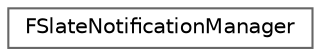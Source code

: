 digraph "Graphical Class Hierarchy"
{
 // INTERACTIVE_SVG=YES
 // LATEX_PDF_SIZE
  bgcolor="transparent";
  edge [fontname=Helvetica,fontsize=10,labelfontname=Helvetica,labelfontsize=10];
  node [fontname=Helvetica,fontsize=10,shape=box,height=0.2,width=0.4];
  rankdir="LR";
  Node0 [id="Node000000",label="FSlateNotificationManager",height=0.2,width=0.4,color="grey40", fillcolor="white", style="filled",URL="$d7/d6f/classFSlateNotificationManager.html",tooltip="A class which manages a group of notification windows."];
}
